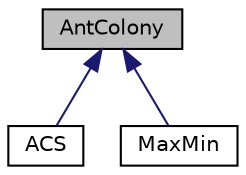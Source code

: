 digraph "AntColony"
{
  edge [fontname="Helvetica",fontsize="10",labelfontname="Helvetica",labelfontsize="10"];
  node [fontname="Helvetica",fontsize="10",shape=record];
  Node1 [label="AntColony",height=0.2,width=0.4,color="black", fillcolor="grey75", style="filled", fontcolor="black"];
  Node1 -> Node2 [dir="back",color="midnightblue",fontsize="10",style="solid",fontname="Helvetica"];
  Node2 [label="ACS",height=0.2,width=0.4,color="black", fillcolor="white", style="filled",URL="$classACS.html",tooltip="class ACS for the Ant Colony System metaheuristic "];
  Node1 -> Node3 [dir="back",color="midnightblue",fontsize="10",style="solid",fontname="Helvetica"];
  Node3 [label="MaxMin",height=0.2,width=0.4,color="black", fillcolor="white", style="filled",URL="$classMaxMin.html",tooltip="class MaxMin: Max Min ant colony optimization metaheuristic for the Closes String Problem ..."];
}
